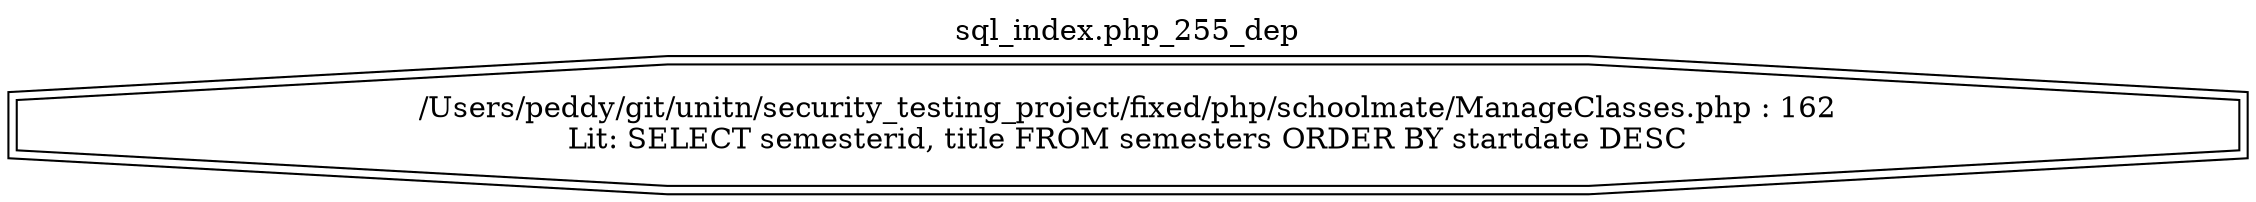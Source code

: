 digraph cfg {
  label="sql_index.php_255_dep";
  labelloc=t;
  n1 [shape=doubleoctagon, label="/Users/peddy/git/unitn/security_testing_project/fixed/php/schoolmate/ManageClasses.php : 162\nLit: SELECT semesterid, title FROM semesters ORDER BY startdate DESC\n"];
}
